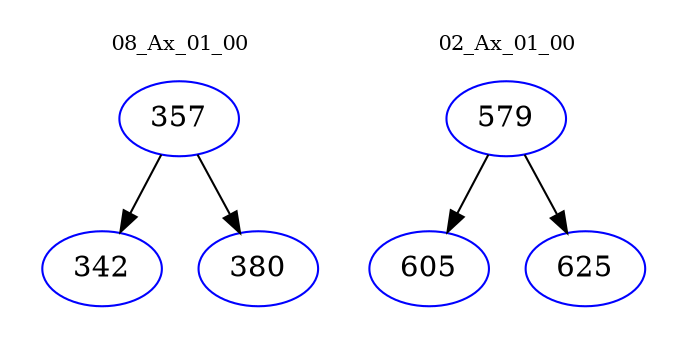 digraph{
subgraph cluster_0 {
color = white
label = "08_Ax_01_00";
fontsize=10;
T0_357 [label="357", color="blue"]
T0_357 -> T0_342 [color="black"]
T0_342 [label="342", color="blue"]
T0_357 -> T0_380 [color="black"]
T0_380 [label="380", color="blue"]
}
subgraph cluster_1 {
color = white
label = "02_Ax_01_00";
fontsize=10;
T1_579 [label="579", color="blue"]
T1_579 -> T1_605 [color="black"]
T1_605 [label="605", color="blue"]
T1_579 -> T1_625 [color="black"]
T1_625 [label="625", color="blue"]
}
}
